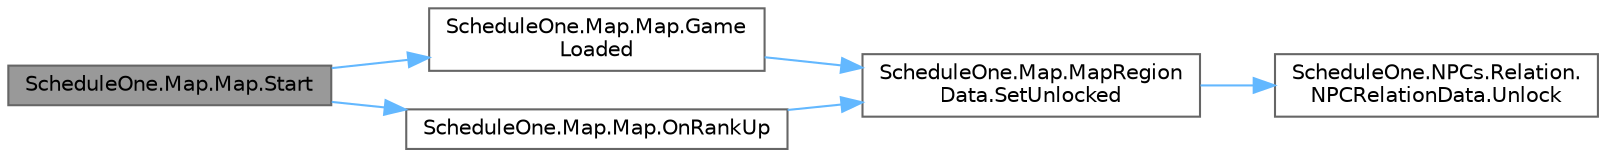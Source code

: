 digraph "ScheduleOne.Map.Map.Start"
{
 // LATEX_PDF_SIZE
  bgcolor="transparent";
  edge [fontname=Helvetica,fontsize=10,labelfontname=Helvetica,labelfontsize=10];
  node [fontname=Helvetica,fontsize=10,shape=box,height=0.2,width=0.4];
  rankdir="LR";
  Node1 [id="Node000001",label="ScheduleOne.Map.Map.Start",height=0.2,width=0.4,color="gray40", fillcolor="grey60", style="filled", fontcolor="black",tooltip=" "];
  Node1 -> Node2 [id="edge1_Node000001_Node000002",color="steelblue1",style="solid",tooltip=" "];
  Node2 [id="Node000002",label="ScheduleOne.Map.Map.Game\lLoaded",height=0.2,width=0.4,color="grey40", fillcolor="white", style="filled",URL="$class_schedule_one_1_1_map_1_1_map.html#a28320d1f9c89cecc592e12759e686ae4",tooltip=" "];
  Node2 -> Node3 [id="edge2_Node000002_Node000003",color="steelblue1",style="solid",tooltip=" "];
  Node3 [id="Node000003",label="ScheduleOne.Map.MapRegion\lData.SetUnlocked",height=0.2,width=0.4,color="grey40", fillcolor="white", style="filled",URL="$class_schedule_one_1_1_map_1_1_map_region_data.html#a045d0ce9981802be73c01cca252252a6",tooltip=" "];
  Node3 -> Node4 [id="edge3_Node000003_Node000004",color="steelblue1",style="solid",tooltip=" "];
  Node4 [id="Node000004",label="ScheduleOne.NPCs.Relation.\lNPCRelationData.Unlock",height=0.2,width=0.4,color="grey40", fillcolor="white", style="filled",URL="$class_schedule_one_1_1_n_p_cs_1_1_relation_1_1_n_p_c_relation_data.html#af96fdcb6045de81ec9ebeddddb93c65b",tooltip=" "];
  Node1 -> Node5 [id="edge4_Node000001_Node000005",color="steelblue1",style="solid",tooltip=" "];
  Node5 [id="Node000005",label="ScheduleOne.Map.Map.OnRankUp",height=0.2,width=0.4,color="grey40", fillcolor="white", style="filled",URL="$class_schedule_one_1_1_map_1_1_map.html#a9950cb20559f63152c350c0f74f419e9",tooltip=" "];
  Node5 -> Node3 [id="edge5_Node000005_Node000003",color="steelblue1",style="solid",tooltip=" "];
}
